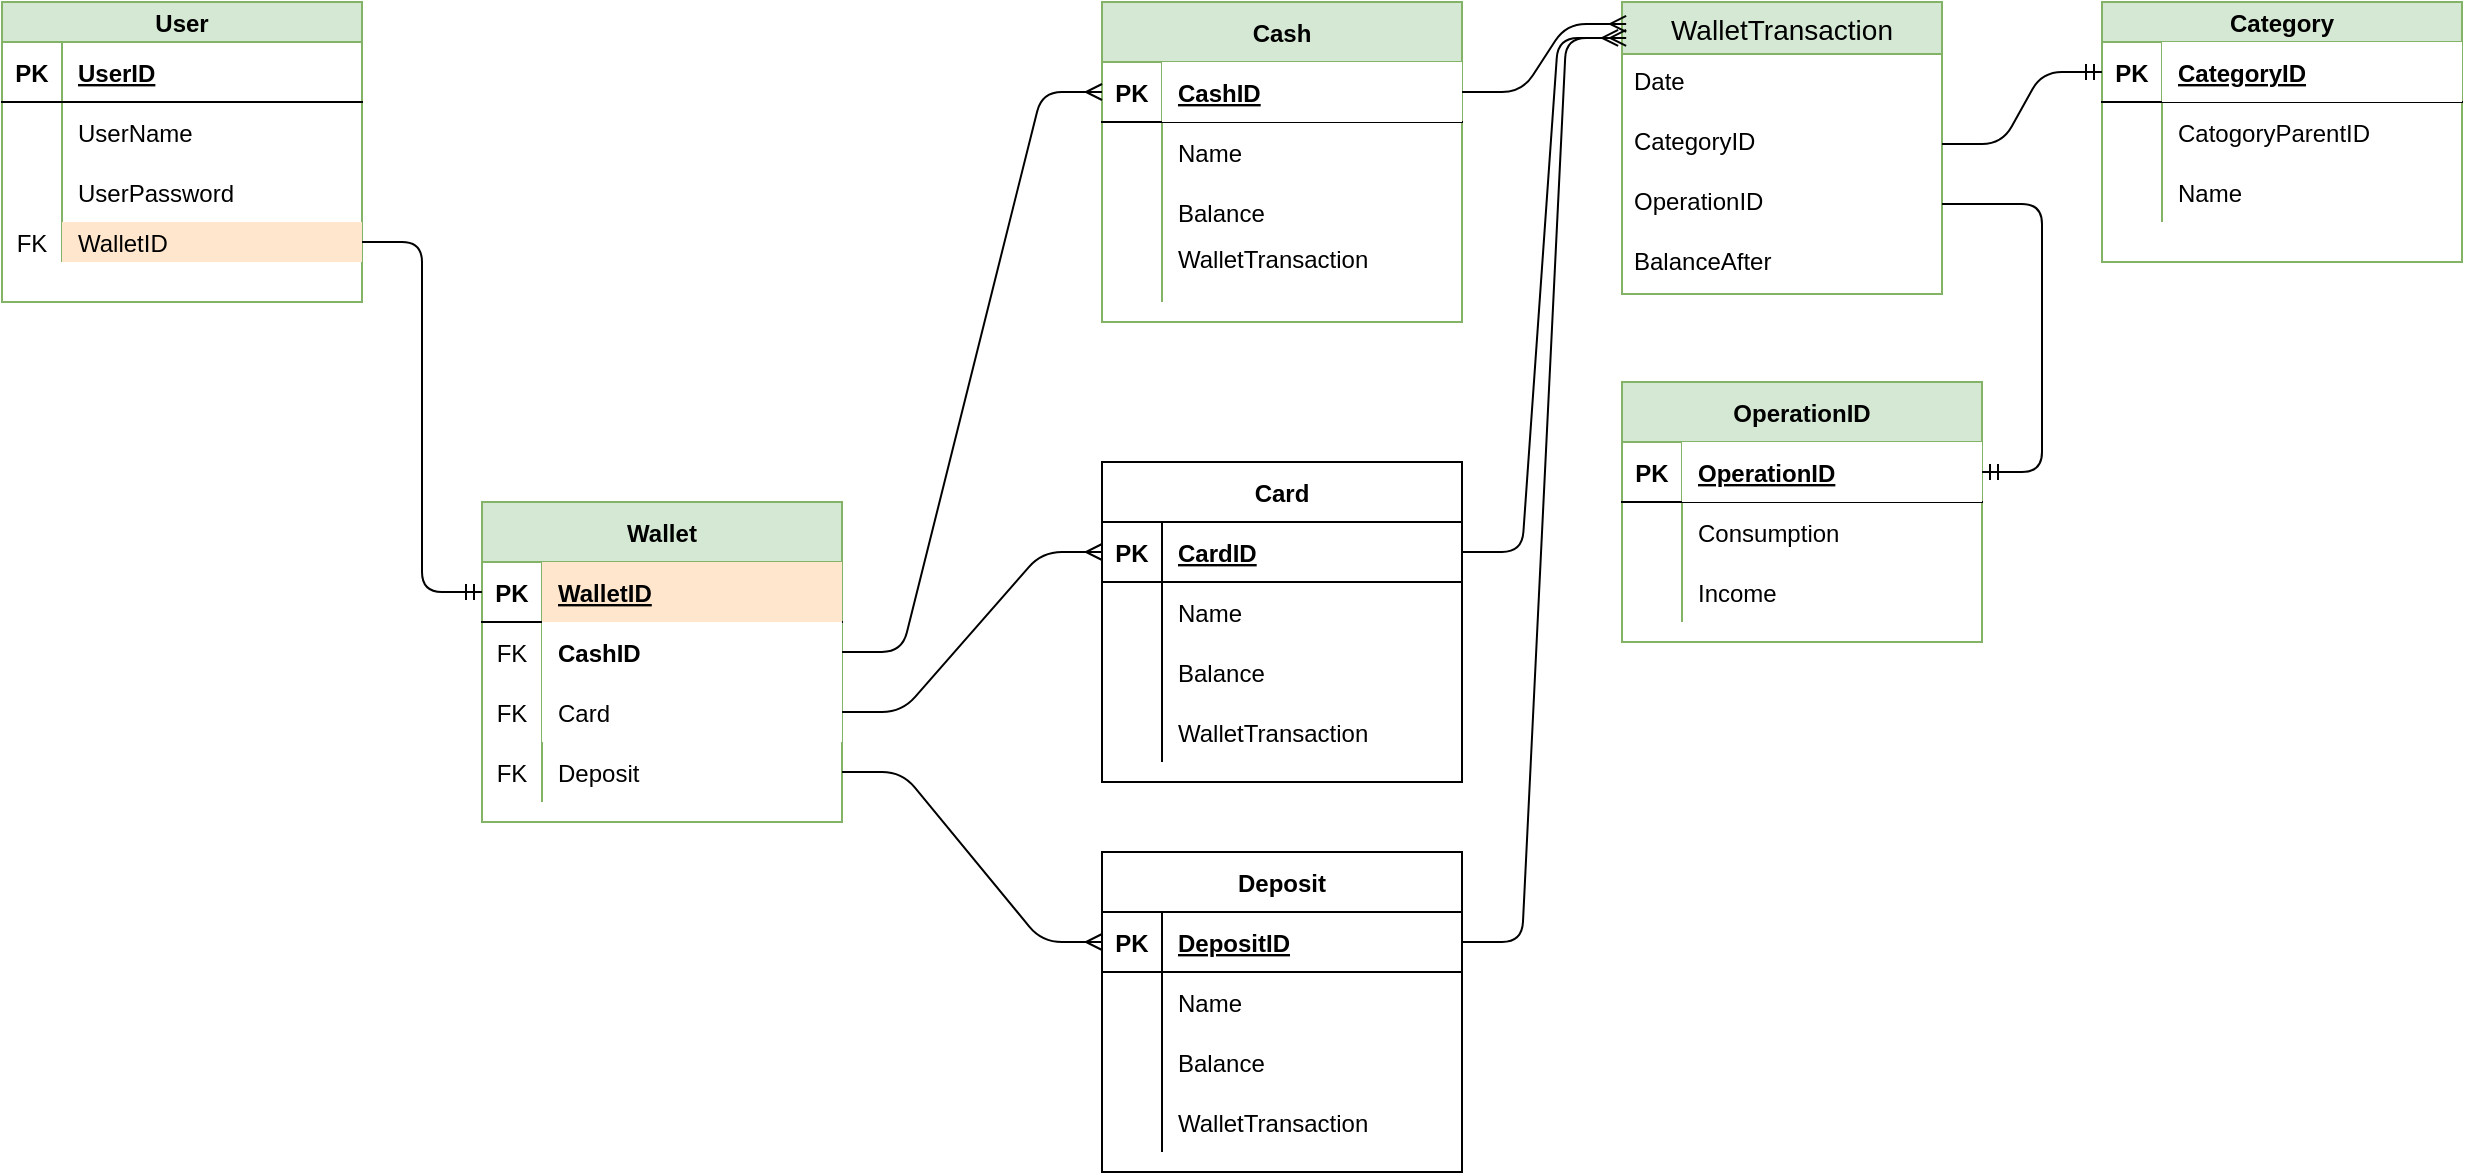 <mxfile version="14.0.0" type="device"><diagram id="5vE4Cwk6NikiTkPtMlz0" name="Page-1"><mxGraphModel dx="2249" dy="794" grid="1" gridSize="10" guides="1" tooltips="1" connect="1" arrows="1" fold="1" page="1" pageScale="1" pageWidth="827" pageHeight="1169" math="0" shadow="0"><root><mxCell id="0"/><mxCell id="1" parent="0"/><mxCell id="KPh_CFCi_jiM52cF618I-1" value="Wallet" style="shape=table;startSize=30;container=1;collapsible=1;childLayout=tableLayout;fixedRows=1;rowLines=0;fontStyle=1;align=center;resizeLast=1;fillColor=#d5e8d4;strokeColor=#82b366;" parent="1" vertex="1"><mxGeometry x="30" y="300" width="180" height="160" as="geometry"/></mxCell><mxCell id="KPh_CFCi_jiM52cF618I-2" value="" style="shape=partialRectangle;collapsible=0;dropTarget=0;pointerEvents=0;fillColor=none;top=0;left=0;bottom=1;right=0;points=[[0,0.5],[1,0.5]];portConstraint=eastwest;" parent="KPh_CFCi_jiM52cF618I-1" vertex="1"><mxGeometry y="30" width="180" height="30" as="geometry"/></mxCell><mxCell id="KPh_CFCi_jiM52cF618I-3" value="PK" style="shape=partialRectangle;connectable=0;fillColor=none;top=0;left=0;bottom=0;right=0;fontStyle=1;overflow=hidden;" parent="KPh_CFCi_jiM52cF618I-2" vertex="1"><mxGeometry width="30" height="30" as="geometry"/></mxCell><mxCell id="KPh_CFCi_jiM52cF618I-4" value="WalletID" style="shape=partialRectangle;connectable=0;fillColor=#ffe6cc;top=0;left=0;bottom=0;right=0;align=left;spacingLeft=6;fontStyle=5;overflow=hidden;strokeColor=#d79b00;" parent="KPh_CFCi_jiM52cF618I-2" vertex="1"><mxGeometry x="30" width="150" height="30" as="geometry"/></mxCell><mxCell id="KPh_CFCi_jiM52cF618I-32" value="" style="shape=partialRectangle;collapsible=0;dropTarget=0;pointerEvents=0;fillColor=none;top=0;left=0;bottom=0;right=0;points=[[0,0.5],[1,0.5]];portConstraint=eastwest;" parent="KPh_CFCi_jiM52cF618I-1" vertex="1"><mxGeometry y="60" width="180" height="30" as="geometry"/></mxCell><mxCell id="KPh_CFCi_jiM52cF618I-33" value="FK" style="shape=partialRectangle;connectable=0;fillColor=none;top=0;left=0;bottom=0;right=0;editable=1;overflow=hidden;" parent="KPh_CFCi_jiM52cF618I-32" vertex="1"><mxGeometry width="30" height="30" as="geometry"/></mxCell><mxCell id="KPh_CFCi_jiM52cF618I-34" value="CashID" style="shape=partialRectangle;connectable=0;top=0;left=0;bottom=0;right=0;align=left;spacingLeft=6;overflow=hidden;fontStyle=1;" parent="KPh_CFCi_jiM52cF618I-32" vertex="1"><mxGeometry x="30" width="150" height="30" as="geometry"/></mxCell><mxCell id="KPh_CFCi_jiM52cF618I-8" value="" style="shape=partialRectangle;collapsible=0;dropTarget=0;pointerEvents=0;fillColor=none;top=0;left=0;bottom=0;right=0;points=[[0,0.5],[1,0.5]];portConstraint=eastwest;" parent="KPh_CFCi_jiM52cF618I-1" vertex="1"><mxGeometry y="90" width="180" height="30" as="geometry"/></mxCell><mxCell id="KPh_CFCi_jiM52cF618I-9" value="FK" style="shape=partialRectangle;connectable=0;fillColor=none;top=0;left=0;bottom=0;right=0;editable=1;overflow=hidden;" parent="KPh_CFCi_jiM52cF618I-8" vertex="1"><mxGeometry width="30" height="30" as="geometry"/></mxCell><mxCell id="KPh_CFCi_jiM52cF618I-10" value="Card" style="shape=partialRectangle;connectable=0;top=0;left=0;bottom=0;right=0;align=left;spacingLeft=6;overflow=hidden;" parent="KPh_CFCi_jiM52cF618I-8" vertex="1"><mxGeometry x="30" width="150" height="30" as="geometry"/></mxCell><mxCell id="KPh_CFCi_jiM52cF618I-11" value="" style="shape=partialRectangle;collapsible=0;dropTarget=0;pointerEvents=0;fillColor=none;top=0;left=0;bottom=0;right=0;points=[[0,0.5],[1,0.5]];portConstraint=eastwest;" parent="KPh_CFCi_jiM52cF618I-1" vertex="1"><mxGeometry y="120" width="180" height="30" as="geometry"/></mxCell><mxCell id="KPh_CFCi_jiM52cF618I-12" value="FK" style="shape=partialRectangle;connectable=0;fillColor=none;top=0;left=0;bottom=0;right=0;editable=1;overflow=hidden;" parent="KPh_CFCi_jiM52cF618I-11" vertex="1"><mxGeometry width="30" height="30" as="geometry"/></mxCell><mxCell id="KPh_CFCi_jiM52cF618I-13" value="Deposit" style="shape=partialRectangle;connectable=0;fillColor=none;top=0;left=0;bottom=0;right=0;align=left;spacingLeft=6;overflow=hidden;" parent="KPh_CFCi_jiM52cF618I-11" vertex="1"><mxGeometry x="30" width="150" height="30" as="geometry"/></mxCell><mxCell id="KPh_CFCi_jiM52cF618I-36" value="User" style="shape=table;startSize=20;container=1;collapsible=1;childLayout=tableLayout;fixedRows=1;rowLines=0;fontStyle=1;align=center;resizeLast=1;fillColor=#d5e8d4;strokeColor=#82b366;" parent="1" vertex="1"><mxGeometry x="-210" y="50" width="180" height="150" as="geometry"/></mxCell><mxCell id="KPh_CFCi_jiM52cF618I-37" value="" style="shape=partialRectangle;collapsible=0;dropTarget=0;pointerEvents=0;fillColor=none;top=0;left=0;bottom=1;right=0;points=[[0,0.5],[1,0.5]];portConstraint=eastwest;" parent="KPh_CFCi_jiM52cF618I-36" vertex="1"><mxGeometry y="20" width="180" height="30" as="geometry"/></mxCell><mxCell id="KPh_CFCi_jiM52cF618I-38" value="PK" style="shape=partialRectangle;connectable=0;fillColor=none;top=0;left=0;bottom=0;right=0;fontStyle=1;overflow=hidden;" parent="KPh_CFCi_jiM52cF618I-37" vertex="1"><mxGeometry width="30" height="30" as="geometry"/></mxCell><mxCell id="KPh_CFCi_jiM52cF618I-39" value="UserID" style="shape=partialRectangle;connectable=0;fillColor=none;top=0;left=0;bottom=0;right=0;align=left;spacingLeft=6;fontStyle=5;overflow=hidden;" parent="KPh_CFCi_jiM52cF618I-37" vertex="1"><mxGeometry x="30" width="150" height="30" as="geometry"/></mxCell><mxCell id="KPh_CFCi_jiM52cF618I-40" value="" style="shape=partialRectangle;collapsible=0;dropTarget=0;pointerEvents=0;fillColor=none;top=0;left=0;bottom=0;right=0;points=[[0,0.5],[1,0.5]];portConstraint=eastwest;" parent="KPh_CFCi_jiM52cF618I-36" vertex="1"><mxGeometry y="50" width="180" height="30" as="geometry"/></mxCell><mxCell id="KPh_CFCi_jiM52cF618I-41" value="" style="shape=partialRectangle;connectable=0;fillColor=none;top=0;left=0;bottom=0;right=0;editable=1;overflow=hidden;" parent="KPh_CFCi_jiM52cF618I-40" vertex="1"><mxGeometry width="30" height="30" as="geometry"/></mxCell><mxCell id="KPh_CFCi_jiM52cF618I-42" value="UserName" style="shape=partialRectangle;connectable=0;fillColor=none;top=0;left=0;bottom=0;right=0;align=left;spacingLeft=6;overflow=hidden;" parent="KPh_CFCi_jiM52cF618I-40" vertex="1"><mxGeometry x="30" width="150" height="30" as="geometry"/></mxCell><mxCell id="KPh_CFCi_jiM52cF618I-43" value="" style="shape=partialRectangle;collapsible=0;dropTarget=0;pointerEvents=0;fillColor=none;top=0;left=0;bottom=0;right=0;points=[[0,0.5],[1,0.5]];portConstraint=eastwest;" parent="KPh_CFCi_jiM52cF618I-36" vertex="1"><mxGeometry y="80" width="180" height="30" as="geometry"/></mxCell><mxCell id="KPh_CFCi_jiM52cF618I-44" value="" style="shape=partialRectangle;connectable=0;fillColor=none;top=0;left=0;bottom=0;right=0;editable=1;overflow=hidden;" parent="KPh_CFCi_jiM52cF618I-43" vertex="1"><mxGeometry width="30" height="30" as="geometry"/></mxCell><mxCell id="KPh_CFCi_jiM52cF618I-45" value="UserPassword" style="shape=partialRectangle;connectable=0;fillColor=none;top=0;left=0;bottom=0;right=0;align=left;spacingLeft=6;overflow=hidden;" parent="KPh_CFCi_jiM52cF618I-43" vertex="1"><mxGeometry x="30" width="150" height="30" as="geometry"/></mxCell><mxCell id="KPh_CFCi_jiM52cF618I-46" value="" style="shape=partialRectangle;collapsible=0;dropTarget=0;pointerEvents=0;fillColor=none;top=0;left=0;bottom=0;right=0;points=[[0,0.5],[1,0.5]];portConstraint=eastwest;" parent="KPh_CFCi_jiM52cF618I-36" vertex="1"><mxGeometry y="110" width="180" height="20" as="geometry"/></mxCell><mxCell id="KPh_CFCi_jiM52cF618I-47" value="FK" style="shape=partialRectangle;connectable=0;fillColor=none;top=0;left=0;bottom=0;right=0;editable=1;overflow=hidden;" parent="KPh_CFCi_jiM52cF618I-46" vertex="1"><mxGeometry width="30" height="20" as="geometry"/></mxCell><mxCell id="KPh_CFCi_jiM52cF618I-48" value="WalletID" style="shape=partialRectangle;connectable=0;fillColor=#ffe6cc;top=0;left=0;bottom=0;right=0;align=left;spacingLeft=6;overflow=hidden;strokeColor=#d79b00;" parent="KPh_CFCi_jiM52cF618I-46" vertex="1"><mxGeometry x="30" width="150" height="20" as="geometry"/></mxCell><mxCell id="KPh_CFCi_jiM52cF618I-73" value="OperationID" style="shape=table;startSize=30;container=1;collapsible=1;childLayout=tableLayout;fixedRows=1;rowLines=0;fontStyle=1;align=center;resizeLast=1;fillColor=#d5e8d4;strokeColor=#82b366;" parent="1" vertex="1"><mxGeometry x="600" y="240" width="180" height="130" as="geometry"/></mxCell><mxCell id="KPh_CFCi_jiM52cF618I-74" value="" style="shape=partialRectangle;collapsible=0;dropTarget=0;pointerEvents=0;fillColor=none;top=0;left=0;bottom=1;right=0;points=[[0,0.5],[1,0.5]];portConstraint=eastwest;" parent="KPh_CFCi_jiM52cF618I-73" vertex="1"><mxGeometry y="30" width="180" height="30" as="geometry"/></mxCell><mxCell id="KPh_CFCi_jiM52cF618I-75" value="PK" style="shape=partialRectangle;connectable=0;fillColor=none;top=0;left=0;bottom=0;right=0;fontStyle=1;overflow=hidden;" parent="KPh_CFCi_jiM52cF618I-74" vertex="1"><mxGeometry width="30" height="30" as="geometry"/></mxCell><mxCell id="KPh_CFCi_jiM52cF618I-76" value="OperationID" style="shape=partialRectangle;connectable=0;top=0;left=0;bottom=0;right=0;align=left;spacingLeft=6;fontStyle=5;overflow=hidden;" parent="KPh_CFCi_jiM52cF618I-74" vertex="1"><mxGeometry x="30" width="150" height="30" as="geometry"/></mxCell><mxCell id="KPh_CFCi_jiM52cF618I-77" value="" style="shape=partialRectangle;collapsible=0;dropTarget=0;pointerEvents=0;fillColor=none;top=0;left=0;bottom=0;right=0;points=[[0,0.5],[1,0.5]];portConstraint=eastwest;" parent="KPh_CFCi_jiM52cF618I-73" vertex="1"><mxGeometry y="60" width="180" height="30" as="geometry"/></mxCell><mxCell id="KPh_CFCi_jiM52cF618I-78" value="" style="shape=partialRectangle;connectable=0;fillColor=none;top=0;left=0;bottom=0;right=0;editable=1;overflow=hidden;" parent="KPh_CFCi_jiM52cF618I-77" vertex="1"><mxGeometry width="30" height="30" as="geometry"/></mxCell><mxCell id="KPh_CFCi_jiM52cF618I-79" value="Consumption" style="shape=partialRectangle;connectable=0;fillColor=none;top=0;left=0;bottom=0;right=0;align=left;spacingLeft=6;overflow=hidden;" parent="KPh_CFCi_jiM52cF618I-77" vertex="1"><mxGeometry x="30" width="150" height="30" as="geometry"/></mxCell><mxCell id="KPh_CFCi_jiM52cF618I-80" value="" style="shape=partialRectangle;collapsible=0;dropTarget=0;pointerEvents=0;fillColor=none;top=0;left=0;bottom=0;right=0;points=[[0,0.5],[1,0.5]];portConstraint=eastwest;" parent="KPh_CFCi_jiM52cF618I-73" vertex="1"><mxGeometry y="90" width="180" height="30" as="geometry"/></mxCell><mxCell id="KPh_CFCi_jiM52cF618I-81" value="" style="shape=partialRectangle;connectable=0;fillColor=none;top=0;left=0;bottom=0;right=0;editable=1;overflow=hidden;" parent="KPh_CFCi_jiM52cF618I-80" vertex="1"><mxGeometry width="30" height="30" as="geometry"/></mxCell><mxCell id="KPh_CFCi_jiM52cF618I-82" value="Income" style="shape=partialRectangle;connectable=0;fillColor=none;top=0;left=0;bottom=0;right=0;align=left;spacingLeft=6;overflow=hidden;" parent="KPh_CFCi_jiM52cF618I-80" vertex="1"><mxGeometry x="30" width="150" height="30" as="geometry"/></mxCell><mxCell id="KPh_CFCi_jiM52cF618I-92" value="Category" style="shape=table;startSize=20;container=1;collapsible=1;childLayout=tableLayout;fixedRows=1;rowLines=0;fontStyle=1;align=center;resizeLast=1;fillColor=#d5e8d4;strokeColor=#82b366;" parent="1" vertex="1"><mxGeometry x="840" y="50" width="180" height="130" as="geometry"/></mxCell><mxCell id="KPh_CFCi_jiM52cF618I-93" value="" style="shape=partialRectangle;collapsible=0;dropTarget=0;pointerEvents=0;fillColor=none;top=0;left=0;bottom=1;right=0;points=[[0,0.5],[1,0.5]];portConstraint=eastwest;" parent="KPh_CFCi_jiM52cF618I-92" vertex="1"><mxGeometry y="20" width="180" height="30" as="geometry"/></mxCell><mxCell id="KPh_CFCi_jiM52cF618I-94" value="PK" style="shape=partialRectangle;connectable=0;fillColor=none;top=0;left=0;bottom=0;right=0;fontStyle=1;overflow=hidden;" parent="KPh_CFCi_jiM52cF618I-93" vertex="1"><mxGeometry width="30" height="30" as="geometry"/></mxCell><mxCell id="KPh_CFCi_jiM52cF618I-95" value="CategoryID" style="shape=partialRectangle;connectable=0;top=0;left=0;bottom=0;right=0;align=left;spacingLeft=6;fontStyle=5;overflow=hidden;" parent="KPh_CFCi_jiM52cF618I-93" vertex="1"><mxGeometry x="30" width="150" height="30" as="geometry"/></mxCell><mxCell id="KPh_CFCi_jiM52cF618I-96" value="" style="shape=partialRectangle;collapsible=0;dropTarget=0;pointerEvents=0;fillColor=none;top=0;left=0;bottom=0;right=0;points=[[0,0.5],[1,0.5]];portConstraint=eastwest;" parent="KPh_CFCi_jiM52cF618I-92" vertex="1"><mxGeometry y="50" width="180" height="30" as="geometry"/></mxCell><mxCell id="KPh_CFCi_jiM52cF618I-97" value="" style="shape=partialRectangle;connectable=0;fillColor=none;top=0;left=0;bottom=0;right=0;editable=1;overflow=hidden;" parent="KPh_CFCi_jiM52cF618I-96" vertex="1"><mxGeometry width="30" height="30" as="geometry"/></mxCell><mxCell id="KPh_CFCi_jiM52cF618I-98" value="CatogoryParentID" style="shape=partialRectangle;connectable=0;fillColor=none;top=0;left=0;bottom=0;right=0;align=left;spacingLeft=6;overflow=hidden;" parent="KPh_CFCi_jiM52cF618I-96" vertex="1"><mxGeometry x="30" width="150" height="30" as="geometry"/></mxCell><mxCell id="KPh_CFCi_jiM52cF618I-99" value="" style="shape=partialRectangle;collapsible=0;dropTarget=0;pointerEvents=0;fillColor=none;top=0;left=0;bottom=0;right=0;points=[[0,0.5],[1,0.5]];portConstraint=eastwest;" parent="KPh_CFCi_jiM52cF618I-92" vertex="1"><mxGeometry y="80" width="180" height="30" as="geometry"/></mxCell><mxCell id="KPh_CFCi_jiM52cF618I-100" value="" style="shape=partialRectangle;connectable=0;fillColor=none;top=0;left=0;bottom=0;right=0;editable=1;overflow=hidden;" parent="KPh_CFCi_jiM52cF618I-99" vertex="1"><mxGeometry width="30" height="30" as="geometry"/></mxCell><mxCell id="KPh_CFCi_jiM52cF618I-101" value="Name" style="shape=partialRectangle;connectable=0;fillColor=none;top=0;left=0;bottom=0;right=0;align=left;spacingLeft=6;overflow=hidden;" parent="KPh_CFCi_jiM52cF618I-99" vertex="1"><mxGeometry x="30" width="150" height="30" as="geometry"/></mxCell><mxCell id="Ck_JbC3xC5aJWMLFWlr0-1" value="" style="edgeStyle=entityRelationEdgeStyle;fontSize=12;html=1;endArrow=ERmandOne;" parent="1" source="KPh_CFCi_jiM52cF618I-46" target="KPh_CFCi_jiM52cF618I-2" edge="1"><mxGeometry width="100" height="100" relative="1" as="geometry"><mxPoint x="-20" y="260" as="sourcePoint"/><mxPoint x="60" y="130" as="targetPoint"/></mxGeometry></mxCell><mxCell id="Ck_JbC3xC5aJWMLFWlr0-4" value="Cash" style="shape=table;startSize=30;container=1;collapsible=1;childLayout=tableLayout;fixedRows=1;rowLines=0;fontStyle=1;align=center;resizeLast=1;fillColor=#d5e8d4;strokeColor=#82b366;" parent="1" vertex="1"><mxGeometry x="340" y="50" width="180" height="160" as="geometry"/></mxCell><mxCell id="Ck_JbC3xC5aJWMLFWlr0-5" value="" style="shape=partialRectangle;collapsible=0;dropTarget=0;pointerEvents=0;fillColor=none;top=0;left=0;bottom=1;right=0;points=[[0,0.5],[1,0.5]];portConstraint=eastwest;" parent="Ck_JbC3xC5aJWMLFWlr0-4" vertex="1"><mxGeometry y="30" width="180" height="30" as="geometry"/></mxCell><mxCell id="Ck_JbC3xC5aJWMLFWlr0-6" value="PK" style="shape=partialRectangle;connectable=0;fillColor=none;top=0;left=0;bottom=0;right=0;fontStyle=1;overflow=hidden;" parent="Ck_JbC3xC5aJWMLFWlr0-5" vertex="1"><mxGeometry width="30" height="30" as="geometry"/></mxCell><mxCell id="Ck_JbC3xC5aJWMLFWlr0-7" value="CashID" style="shape=partialRectangle;connectable=0;top=0;left=0;bottom=0;right=0;align=left;spacingLeft=6;fontStyle=5;overflow=hidden;" parent="Ck_JbC3xC5aJWMLFWlr0-5" vertex="1"><mxGeometry x="30" width="150" height="30" as="geometry"/></mxCell><mxCell id="Ck_JbC3xC5aJWMLFWlr0-8" value="" style="shape=partialRectangle;collapsible=0;dropTarget=0;pointerEvents=0;fillColor=none;top=0;left=0;bottom=0;right=0;points=[[0,0.5],[1,0.5]];portConstraint=eastwest;" parent="Ck_JbC3xC5aJWMLFWlr0-4" vertex="1"><mxGeometry y="60" width="180" height="30" as="geometry"/></mxCell><mxCell id="Ck_JbC3xC5aJWMLFWlr0-9" value="" style="shape=partialRectangle;connectable=0;fillColor=none;top=0;left=0;bottom=0;right=0;editable=1;overflow=hidden;" parent="Ck_JbC3xC5aJWMLFWlr0-8" vertex="1"><mxGeometry width="30" height="30" as="geometry"/></mxCell><mxCell id="Ck_JbC3xC5aJWMLFWlr0-10" value="Name" style="shape=partialRectangle;connectable=0;fillColor=none;top=0;left=0;bottom=0;right=0;align=left;spacingLeft=6;overflow=hidden;" parent="Ck_JbC3xC5aJWMLFWlr0-8" vertex="1"><mxGeometry x="30" width="150" height="30" as="geometry"/></mxCell><mxCell id="qKhrtKCk-Psr8yc_JDQi-2" value="" style="shape=partialRectangle;collapsible=0;dropTarget=0;pointerEvents=0;fillColor=none;top=0;left=0;bottom=0;right=0;points=[[0,0.5],[1,0.5]];portConstraint=eastwest;" vertex="1" parent="Ck_JbC3xC5aJWMLFWlr0-4"><mxGeometry y="90" width="180" height="30" as="geometry"/></mxCell><mxCell id="qKhrtKCk-Psr8yc_JDQi-3" value="" style="shape=partialRectangle;connectable=0;fillColor=none;top=0;left=0;bottom=0;right=0;editable=1;overflow=hidden;" vertex="1" parent="qKhrtKCk-Psr8yc_JDQi-2"><mxGeometry width="30" height="30" as="geometry"/></mxCell><mxCell id="qKhrtKCk-Psr8yc_JDQi-4" value="Balance" style="shape=partialRectangle;connectable=0;fillColor=none;top=0;left=0;bottom=0;right=0;align=left;spacingLeft=6;overflow=hidden;" vertex="1" parent="qKhrtKCk-Psr8yc_JDQi-2"><mxGeometry x="30" width="150" height="30" as="geometry"/></mxCell><mxCell id="Ck_JbC3xC5aJWMLFWlr0-19" value="" style="shape=partialRectangle;collapsible=0;dropTarget=0;pointerEvents=0;fillColor=none;top=0;left=0;bottom=0;right=0;points=[[0,0.5],[1,0.5]];portConstraint=eastwest;" parent="Ck_JbC3xC5aJWMLFWlr0-4" vertex="1"><mxGeometry y="120" width="180" height="30" as="geometry"/></mxCell><mxCell id="Ck_JbC3xC5aJWMLFWlr0-20" value="" style="shape=partialRectangle;connectable=0;fillColor=none;top=0;left=0;bottom=0;right=0;editable=1;overflow=hidden;" parent="Ck_JbC3xC5aJWMLFWlr0-19" vertex="1"><mxGeometry width="30" height="30" as="geometry"/></mxCell><mxCell id="Ck_JbC3xC5aJWMLFWlr0-21" value="WalletTransaction&#10;" style="shape=partialRectangle;connectable=0;fillColor=none;top=0;left=0;bottom=0;right=0;align=left;spacingLeft=6;overflow=hidden;" parent="Ck_JbC3xC5aJWMLFWlr0-19" vertex="1"><mxGeometry x="30" width="150" height="30" as="geometry"/></mxCell><mxCell id="Ck_JbC3xC5aJWMLFWlr0-22" value="Card" style="shape=table;startSize=30;container=1;collapsible=1;childLayout=tableLayout;fixedRows=1;rowLines=0;fontStyle=1;align=center;resizeLast=1;" parent="1" vertex="1"><mxGeometry x="340" y="280" width="180" height="160" as="geometry"/></mxCell><mxCell id="Ck_JbC3xC5aJWMLFWlr0-23" value="" style="shape=partialRectangle;collapsible=0;dropTarget=0;pointerEvents=0;fillColor=none;top=0;left=0;bottom=1;right=0;points=[[0,0.5],[1,0.5]];portConstraint=eastwest;" parent="Ck_JbC3xC5aJWMLFWlr0-22" vertex="1"><mxGeometry y="30" width="180" height="30" as="geometry"/></mxCell><mxCell id="Ck_JbC3xC5aJWMLFWlr0-24" value="PK" style="shape=partialRectangle;connectable=0;fillColor=none;top=0;left=0;bottom=0;right=0;fontStyle=1;overflow=hidden;" parent="Ck_JbC3xC5aJWMLFWlr0-23" vertex="1"><mxGeometry width="30" height="30" as="geometry"/></mxCell><mxCell id="Ck_JbC3xC5aJWMLFWlr0-25" value="CardID" style="shape=partialRectangle;connectable=0;fillColor=none;top=0;left=0;bottom=0;right=0;align=left;spacingLeft=6;fontStyle=5;overflow=hidden;" parent="Ck_JbC3xC5aJWMLFWlr0-23" vertex="1"><mxGeometry x="30" width="150" height="30" as="geometry"/></mxCell><mxCell id="Ck_JbC3xC5aJWMLFWlr0-26" value="" style="shape=partialRectangle;collapsible=0;dropTarget=0;pointerEvents=0;fillColor=none;top=0;left=0;bottom=0;right=0;points=[[0,0.5],[1,0.5]];portConstraint=eastwest;" parent="Ck_JbC3xC5aJWMLFWlr0-22" vertex="1"><mxGeometry y="60" width="180" height="30" as="geometry"/></mxCell><mxCell id="Ck_JbC3xC5aJWMLFWlr0-27" value="" style="shape=partialRectangle;connectable=0;fillColor=none;top=0;left=0;bottom=0;right=0;editable=1;overflow=hidden;" parent="Ck_JbC3xC5aJWMLFWlr0-26" vertex="1"><mxGeometry width="30" height="30" as="geometry"/></mxCell><mxCell id="Ck_JbC3xC5aJWMLFWlr0-28" value="Name" style="shape=partialRectangle;connectable=0;fillColor=none;top=0;left=0;bottom=0;right=0;align=left;spacingLeft=6;overflow=hidden;" parent="Ck_JbC3xC5aJWMLFWlr0-26" vertex="1"><mxGeometry x="30" width="150" height="30" as="geometry"/></mxCell><mxCell id="qKhrtKCk-Psr8yc_JDQi-6" value="" style="shape=partialRectangle;collapsible=0;dropTarget=0;pointerEvents=0;fillColor=none;top=0;left=0;bottom=0;right=0;points=[[0,0.5],[1,0.5]];portConstraint=eastwest;" vertex="1" parent="Ck_JbC3xC5aJWMLFWlr0-22"><mxGeometry y="90" width="180" height="30" as="geometry"/></mxCell><mxCell id="qKhrtKCk-Psr8yc_JDQi-7" value="" style="shape=partialRectangle;connectable=0;fillColor=none;top=0;left=0;bottom=0;right=0;editable=1;overflow=hidden;" vertex="1" parent="qKhrtKCk-Psr8yc_JDQi-6"><mxGeometry width="30" height="30" as="geometry"/></mxCell><mxCell id="qKhrtKCk-Psr8yc_JDQi-8" value="Balance" style="shape=partialRectangle;connectable=0;fillColor=none;top=0;left=0;bottom=0;right=0;align=left;spacingLeft=6;overflow=hidden;" vertex="1" parent="qKhrtKCk-Psr8yc_JDQi-6"><mxGeometry x="30" width="150" height="30" as="geometry"/></mxCell><mxCell id="Ck_JbC3xC5aJWMLFWlr0-32" value="" style="shape=partialRectangle;collapsible=0;dropTarget=0;pointerEvents=0;fillColor=none;top=0;left=0;bottom=0;right=0;points=[[0,0.5],[1,0.5]];portConstraint=eastwest;" parent="Ck_JbC3xC5aJWMLFWlr0-22" vertex="1"><mxGeometry y="120" width="180" height="30" as="geometry"/></mxCell><mxCell id="Ck_JbC3xC5aJWMLFWlr0-33" value="" style="shape=partialRectangle;connectable=0;fillColor=none;top=0;left=0;bottom=0;right=0;editable=1;overflow=hidden;" parent="Ck_JbC3xC5aJWMLFWlr0-32" vertex="1"><mxGeometry width="30" height="30" as="geometry"/></mxCell><mxCell id="Ck_JbC3xC5aJWMLFWlr0-34" value="WalletTransaction" style="shape=partialRectangle;connectable=0;fillColor=none;top=0;left=0;bottom=0;right=0;align=left;spacingLeft=6;overflow=hidden;" parent="Ck_JbC3xC5aJWMLFWlr0-32" vertex="1"><mxGeometry x="30" width="150" height="30" as="geometry"/></mxCell><mxCell id="Ck_JbC3xC5aJWMLFWlr0-35" value="Deposit" style="shape=table;startSize=30;container=1;collapsible=1;childLayout=tableLayout;fixedRows=1;rowLines=0;fontStyle=1;align=center;resizeLast=1;" parent="1" vertex="1"><mxGeometry x="340" y="475" width="180" height="160" as="geometry"/></mxCell><mxCell id="Ck_JbC3xC5aJWMLFWlr0-36" value="" style="shape=partialRectangle;collapsible=0;dropTarget=0;pointerEvents=0;fillColor=none;top=0;left=0;bottom=1;right=0;points=[[0,0.5],[1,0.5]];portConstraint=eastwest;" parent="Ck_JbC3xC5aJWMLFWlr0-35" vertex="1"><mxGeometry y="30" width="180" height="30" as="geometry"/></mxCell><mxCell id="Ck_JbC3xC5aJWMLFWlr0-37" value="PK" style="shape=partialRectangle;connectable=0;fillColor=none;top=0;left=0;bottom=0;right=0;fontStyle=1;overflow=hidden;" parent="Ck_JbC3xC5aJWMLFWlr0-36" vertex="1"><mxGeometry width="30" height="30" as="geometry"/></mxCell><mxCell id="Ck_JbC3xC5aJWMLFWlr0-38" value="DepositID" style="shape=partialRectangle;connectable=0;fillColor=none;top=0;left=0;bottom=0;right=0;align=left;spacingLeft=6;fontStyle=5;overflow=hidden;" parent="Ck_JbC3xC5aJWMLFWlr0-36" vertex="1"><mxGeometry x="30" width="150" height="30" as="geometry"/></mxCell><mxCell id="Ck_JbC3xC5aJWMLFWlr0-39" value="" style="shape=partialRectangle;collapsible=0;dropTarget=0;pointerEvents=0;fillColor=none;top=0;left=0;bottom=0;right=0;points=[[0,0.5],[1,0.5]];portConstraint=eastwest;" parent="Ck_JbC3xC5aJWMLFWlr0-35" vertex="1"><mxGeometry y="60" width="180" height="30" as="geometry"/></mxCell><mxCell id="Ck_JbC3xC5aJWMLFWlr0-40" value="" style="shape=partialRectangle;connectable=0;fillColor=none;top=0;left=0;bottom=0;right=0;editable=1;overflow=hidden;" parent="Ck_JbC3xC5aJWMLFWlr0-39" vertex="1"><mxGeometry width="30" height="30" as="geometry"/></mxCell><mxCell id="Ck_JbC3xC5aJWMLFWlr0-41" value="Name" style="shape=partialRectangle;connectable=0;fillColor=none;top=0;left=0;bottom=0;right=0;align=left;spacingLeft=6;overflow=hidden;" parent="Ck_JbC3xC5aJWMLFWlr0-39" vertex="1"><mxGeometry x="30" width="150" height="30" as="geometry"/></mxCell><mxCell id="qKhrtKCk-Psr8yc_JDQi-10" value="" style="shape=partialRectangle;collapsible=0;dropTarget=0;pointerEvents=0;fillColor=none;top=0;left=0;bottom=0;right=0;points=[[0,0.5],[1,0.5]];portConstraint=eastwest;" vertex="1" parent="Ck_JbC3xC5aJWMLFWlr0-35"><mxGeometry y="90" width="180" height="30" as="geometry"/></mxCell><mxCell id="qKhrtKCk-Psr8yc_JDQi-11" value="" style="shape=partialRectangle;connectable=0;fillColor=none;top=0;left=0;bottom=0;right=0;editable=1;overflow=hidden;" vertex="1" parent="qKhrtKCk-Psr8yc_JDQi-10"><mxGeometry width="30" height="30" as="geometry"/></mxCell><mxCell id="qKhrtKCk-Psr8yc_JDQi-12" value="Balance" style="shape=partialRectangle;connectable=0;fillColor=none;top=0;left=0;bottom=0;right=0;align=left;spacingLeft=6;overflow=hidden;" vertex="1" parent="qKhrtKCk-Psr8yc_JDQi-10"><mxGeometry x="30" width="150" height="30" as="geometry"/></mxCell><mxCell id="Ck_JbC3xC5aJWMLFWlr0-45" value="" style="shape=partialRectangle;collapsible=0;dropTarget=0;pointerEvents=0;fillColor=none;top=0;left=0;bottom=0;right=0;points=[[0,0.5],[1,0.5]];portConstraint=eastwest;" parent="Ck_JbC3xC5aJWMLFWlr0-35" vertex="1"><mxGeometry y="120" width="180" height="30" as="geometry"/></mxCell><mxCell id="Ck_JbC3xC5aJWMLFWlr0-46" value="" style="shape=partialRectangle;connectable=0;fillColor=none;top=0;left=0;bottom=0;right=0;editable=1;overflow=hidden;" parent="Ck_JbC3xC5aJWMLFWlr0-45" vertex="1"><mxGeometry width="30" height="30" as="geometry"/></mxCell><mxCell id="Ck_JbC3xC5aJWMLFWlr0-47" value="WalletTransaction" style="shape=partialRectangle;connectable=0;fillColor=none;top=0;left=0;bottom=0;right=0;align=left;spacingLeft=6;overflow=hidden;" parent="Ck_JbC3xC5aJWMLFWlr0-45" vertex="1"><mxGeometry x="30" width="150" height="30" as="geometry"/></mxCell><mxCell id="Ck_JbC3xC5aJWMLFWlr0-48" value="" style="edgeStyle=entityRelationEdgeStyle;fontSize=12;html=1;endArrow=ERmany;entryX=0;entryY=0.5;entryDx=0;entryDy=0;" parent="1" source="KPh_CFCi_jiM52cF618I-32" target="Ck_JbC3xC5aJWMLFWlr0-5" edge="1"><mxGeometry width="100" height="100" relative="1" as="geometry"><mxPoint x="210" y="380" as="sourcePoint"/><mxPoint x="310" y="280" as="targetPoint"/></mxGeometry></mxCell><mxCell id="Ck_JbC3xC5aJWMLFWlr0-52" value="" style="edgeStyle=entityRelationEdgeStyle;fontSize=12;html=1;endArrow=ERmany;" parent="1" source="KPh_CFCi_jiM52cF618I-8" target="Ck_JbC3xC5aJWMLFWlr0-23" edge="1"><mxGeometry width="100" height="100" relative="1" as="geometry"><mxPoint x="210" y="410" as="sourcePoint"/><mxPoint x="310" y="310" as="targetPoint"/></mxGeometry></mxCell><mxCell id="Ck_JbC3xC5aJWMLFWlr0-53" value="" style="edgeStyle=entityRelationEdgeStyle;fontSize=12;html=1;endArrow=ERmany;" parent="1" source="KPh_CFCi_jiM52cF618I-11" target="Ck_JbC3xC5aJWMLFWlr0-36" edge="1"><mxGeometry width="100" height="100" relative="1" as="geometry"><mxPoint x="270" y="575" as="sourcePoint"/><mxPoint x="370" y="475" as="targetPoint"/></mxGeometry></mxCell><mxCell id="Ck_JbC3xC5aJWMLFWlr0-67" value="WalletTransaction" style="swimlane;fontStyle=0;childLayout=stackLayout;horizontal=1;startSize=26;horizontalStack=0;resizeParent=1;resizeParentMax=0;resizeLast=0;collapsible=1;marginBottom=0;align=center;fontSize=14;fillColor=#d5e8d4;strokeColor=#82b366;" parent="1" vertex="1"><mxGeometry x="600" y="50" width="160" height="146" as="geometry"/></mxCell><mxCell id="Ck_JbC3xC5aJWMLFWlr0-68" value="Date" style="text;strokeColor=none;fillColor=none;spacingLeft=4;spacingRight=4;overflow=hidden;rotatable=0;points=[[0,0.5],[1,0.5]];portConstraint=eastwest;fontSize=12;" parent="Ck_JbC3xC5aJWMLFWlr0-67" vertex="1"><mxGeometry y="26" width="160" height="30" as="geometry"/></mxCell><mxCell id="Ck_JbC3xC5aJWMLFWlr0-69" value="CategoryID" style="text;strokeColor=none;fillColor=none;spacingLeft=4;spacingRight=4;overflow=hidden;rotatable=0;points=[[0,0.5],[1,0.5]];portConstraint=eastwest;fontSize=12;" parent="Ck_JbC3xC5aJWMLFWlr0-67" vertex="1"><mxGeometry y="56" width="160" height="30" as="geometry"/></mxCell><mxCell id="Ck_JbC3xC5aJWMLFWlr0-70" value="OperationID" style="text;strokeColor=none;fillColor=none;spacingLeft=4;spacingRight=4;overflow=hidden;rotatable=0;points=[[0,0.5],[1,0.5]];portConstraint=eastwest;fontSize=12;" parent="Ck_JbC3xC5aJWMLFWlr0-67" vertex="1"><mxGeometry y="86" width="160" height="30" as="geometry"/></mxCell><mxCell id="Ck_JbC3xC5aJWMLFWlr0-72" value="BalanceAfter" style="text;strokeColor=none;fillColor=none;spacingLeft=4;spacingRight=4;overflow=hidden;rotatable=0;points=[[0,0.5],[1,0.5]];portConstraint=eastwest;fontSize=12;" parent="Ck_JbC3xC5aJWMLFWlr0-67" vertex="1"><mxGeometry y="116" width="160" height="30" as="geometry"/></mxCell><mxCell id="Ck_JbC3xC5aJWMLFWlr0-74" value="" style="edgeStyle=entityRelationEdgeStyle;fontSize=12;html=1;endArrow=ERmandOne;" parent="1" source="Ck_JbC3xC5aJWMLFWlr0-70" target="KPh_CFCi_jiM52cF618I-74" edge="1"><mxGeometry width="100" height="100" relative="1" as="geometry"><mxPoint x="460" y="450" as="sourcePoint"/><mxPoint x="560" y="350" as="targetPoint"/></mxGeometry></mxCell><mxCell id="Ck_JbC3xC5aJWMLFWlr0-77" value="" style="edgeStyle=entityRelationEdgeStyle;fontSize=12;html=1;endArrow=ERmandOne;" parent="1" source="Ck_JbC3xC5aJWMLFWlr0-69" target="KPh_CFCi_jiM52cF618I-93" edge="1"><mxGeometry width="100" height="100" relative="1" as="geometry"><mxPoint x="530" y="140" as="sourcePoint"/><mxPoint x="560" y="350" as="targetPoint"/></mxGeometry></mxCell><mxCell id="qKhrtKCk-Psr8yc_JDQi-13" value="" style="edgeStyle=entityRelationEdgeStyle;fontSize=12;html=1;endArrow=ERmany;entryX=0.013;entryY=0.075;entryDx=0;entryDy=0;entryPerimeter=0;" edge="1" parent="1" source="Ck_JbC3xC5aJWMLFWlr0-5" target="Ck_JbC3xC5aJWMLFWlr0-67"><mxGeometry width="100" height="100" relative="1" as="geometry"><mxPoint x="390" y="460" as="sourcePoint"/><mxPoint x="490" y="360" as="targetPoint"/></mxGeometry></mxCell><mxCell id="qKhrtKCk-Psr8yc_JDQi-14" value="" style="edgeStyle=entityRelationEdgeStyle;fontSize=12;html=1;endArrow=ERmany;entryX=-0.012;entryY=0.123;entryDx=0;entryDy=0;entryPerimeter=0;" edge="1" parent="1" source="Ck_JbC3xC5aJWMLFWlr0-23" target="Ck_JbC3xC5aJWMLFWlr0-67"><mxGeometry width="100" height="100" relative="1" as="geometry"><mxPoint x="390" y="460" as="sourcePoint"/><mxPoint x="490" y="360" as="targetPoint"/></mxGeometry></mxCell><mxCell id="qKhrtKCk-Psr8yc_JDQi-15" value="" style="edgeStyle=entityRelationEdgeStyle;fontSize=12;html=1;endArrow=ERmany;entryX=0.013;entryY=0.123;entryDx=0;entryDy=0;entryPerimeter=0;" edge="1" parent="1" source="Ck_JbC3xC5aJWMLFWlr0-36" target="Ck_JbC3xC5aJWMLFWlr0-67"><mxGeometry width="100" height="100" relative="1" as="geometry"><mxPoint x="390" y="460" as="sourcePoint"/><mxPoint x="490" y="360" as="targetPoint"/></mxGeometry></mxCell></root></mxGraphModel></diagram></mxfile>